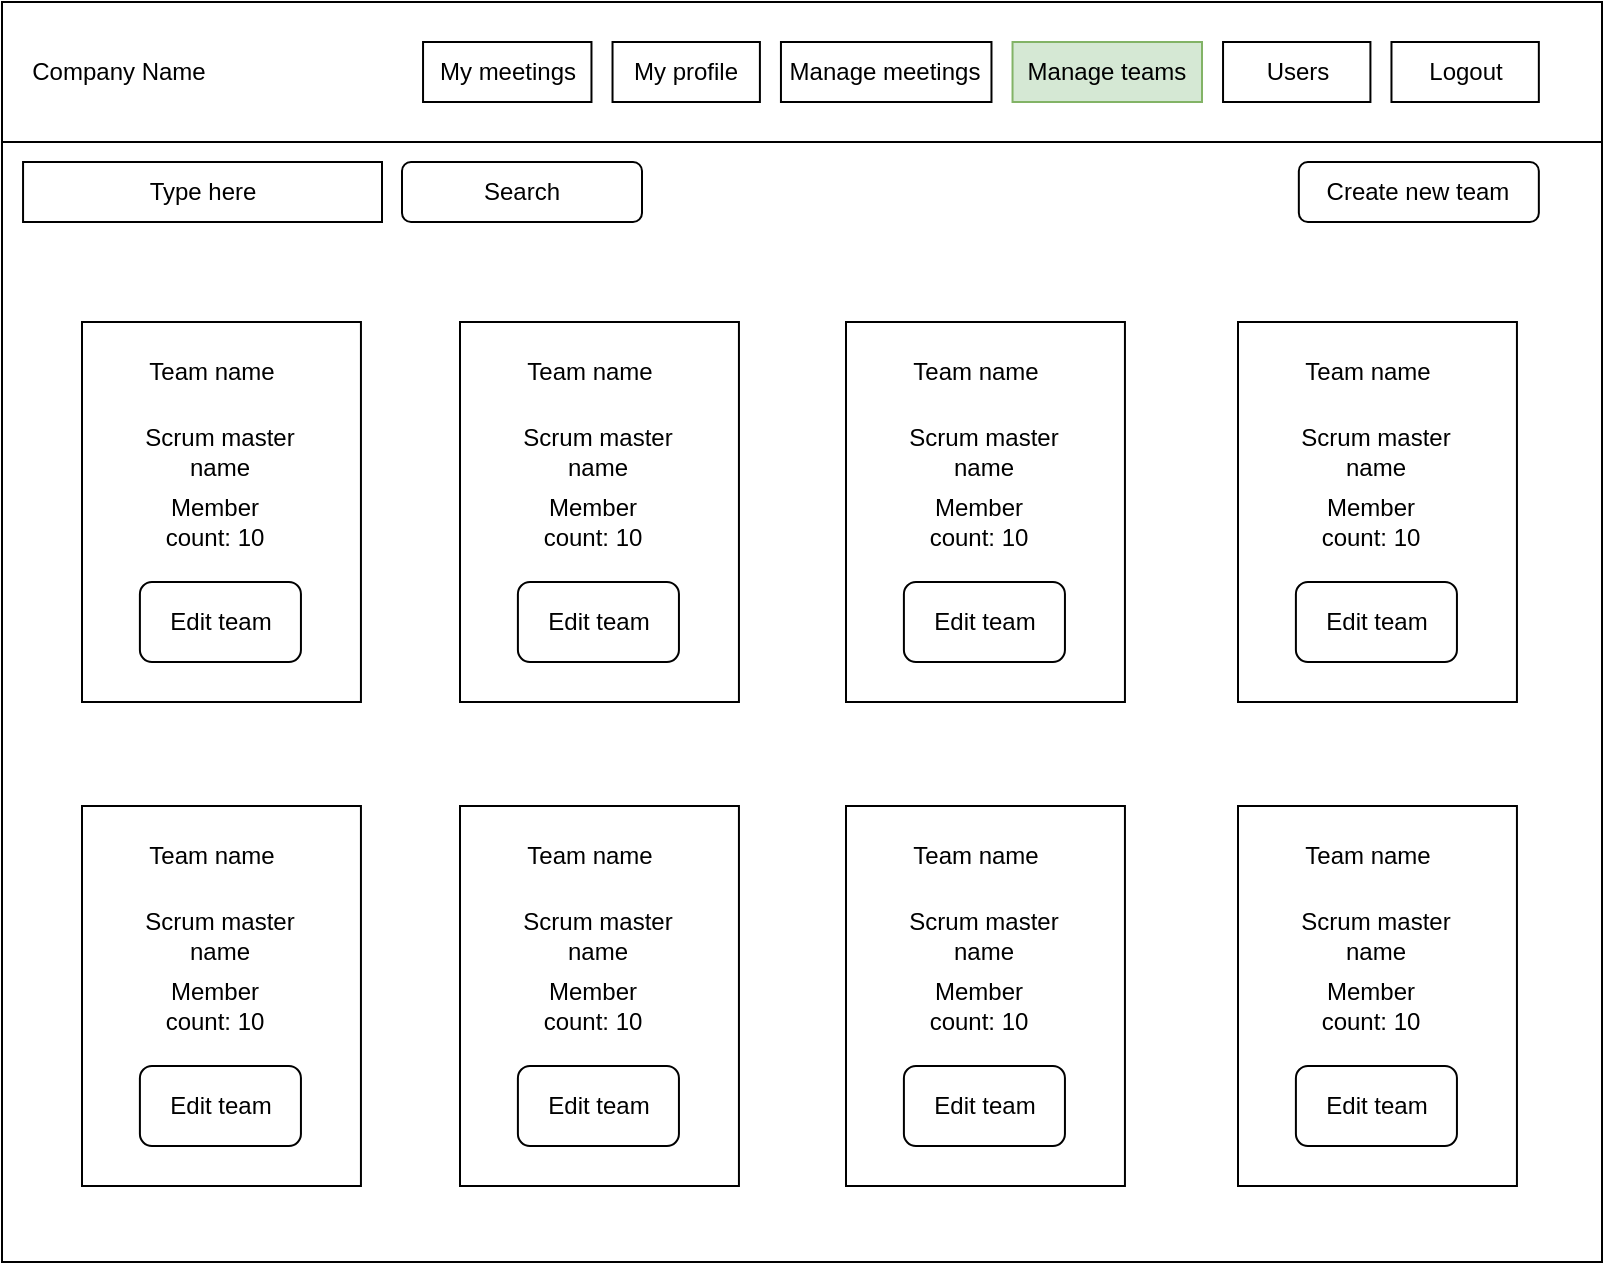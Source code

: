 <mxfile version="20.8.16" type="device"><diagram name="1 oldal" id="FB3wncmCKJRNohv_ZOHo"><mxGraphModel dx="1050" dy="621" grid="1" gridSize="10" guides="1" tooltips="1" connect="1" arrows="1" fold="1" page="1" pageScale="1" pageWidth="827" pageHeight="1169" math="0" shadow="0"><root><mxCell id="0"/><mxCell id="1" parent="0"/><mxCell id="Cbpl_uTx8jsl1utpEBUb-1" value="" style="rounded=0;whiteSpace=wrap;html=1;" vertex="1" parent="1"><mxGeometry width="800" height="630" as="geometry"/></mxCell><mxCell id="Cbpl_uTx8jsl1utpEBUb-2" value="" style="rounded=0;whiteSpace=wrap;html=1;" vertex="1" parent="1"><mxGeometry width="800" height="70" as="geometry"/></mxCell><mxCell id="Cbpl_uTx8jsl1utpEBUb-3" value="Company Name" style="text;html=1;strokeColor=none;fillColor=none;align=center;verticalAlign=middle;whiteSpace=wrap;rounded=0;" vertex="1" parent="1"><mxGeometry x="10.526" y="20" width="94.737" height="30" as="geometry"/></mxCell><mxCell id="Cbpl_uTx8jsl1utpEBUb-4" value="Logout" style="rounded=0;whiteSpace=wrap;html=1;" vertex="1" parent="1"><mxGeometry x="694.737" y="20" width="73.684" height="30" as="geometry"/></mxCell><mxCell id="Cbpl_uTx8jsl1utpEBUb-5" value="Users" style="rounded=0;whiteSpace=wrap;html=1;" vertex="1" parent="1"><mxGeometry x="610.526" y="20" width="73.684" height="30" as="geometry"/></mxCell><mxCell id="Cbpl_uTx8jsl1utpEBUb-6" value="Manage teams" style="rounded=0;whiteSpace=wrap;html=1;fillColor=#d5e8d4;strokeColor=#82b366;" vertex="1" parent="1"><mxGeometry x="505.263" y="20" width="94.737" height="30" as="geometry"/></mxCell><mxCell id="Cbpl_uTx8jsl1utpEBUb-7" value="Manage meetings" style="rounded=0;whiteSpace=wrap;html=1;" vertex="1" parent="1"><mxGeometry x="389.474" y="20" width="105.263" height="30" as="geometry"/></mxCell><mxCell id="Cbpl_uTx8jsl1utpEBUb-8" value="My profile" style="rounded=0;whiteSpace=wrap;html=1;" vertex="1" parent="1"><mxGeometry x="305.263" y="20" width="73.684" height="30" as="geometry"/></mxCell><mxCell id="Cbpl_uTx8jsl1utpEBUb-9" value="My meetings" style="rounded=0;whiteSpace=wrap;html=1;" vertex="1" parent="1"><mxGeometry x="210.526" y="20" width="84.211" height="30" as="geometry"/></mxCell><mxCell id="Cbpl_uTx8jsl1utpEBUb-10" value="Create new team" style="rounded=1;whiteSpace=wrap;html=1;" vertex="1" parent="1"><mxGeometry x="648.42" y="80" width="120" height="30" as="geometry"/></mxCell><mxCell id="Cbpl_uTx8jsl1utpEBUb-11" value="Type here" style="rounded=0;whiteSpace=wrap;html=1;" vertex="1" parent="1"><mxGeometry x="10.53" y="80" width="179.47" height="30" as="geometry"/></mxCell><mxCell id="Cbpl_uTx8jsl1utpEBUb-12" value="Search" style="rounded=1;whiteSpace=wrap;html=1;" vertex="1" parent="1"><mxGeometry x="200" y="80" width="120" height="30" as="geometry"/></mxCell><mxCell id="Cbpl_uTx8jsl1utpEBUb-19" value="" style="group" vertex="1" connectable="0" parent="1"><mxGeometry x="40" y="160" width="139.47" height="190" as="geometry"/></mxCell><mxCell id="Cbpl_uTx8jsl1utpEBUb-13" value="" style="rounded=0;whiteSpace=wrap;html=1;" vertex="1" parent="Cbpl_uTx8jsl1utpEBUb-19"><mxGeometry width="139.47" height="190" as="geometry"/></mxCell><mxCell id="Cbpl_uTx8jsl1utpEBUb-14" value="Team name" style="text;html=1;strokeColor=none;fillColor=none;align=center;verticalAlign=middle;whiteSpace=wrap;rounded=0;" vertex="1" parent="Cbpl_uTx8jsl1utpEBUb-19"><mxGeometry x="9.47" y="10" width="112.11" height="30" as="geometry"/></mxCell><mxCell id="Cbpl_uTx8jsl1utpEBUb-15" value="Scrum master name" style="text;html=1;strokeColor=none;fillColor=none;align=center;verticalAlign=middle;whiteSpace=wrap;rounded=0;" vertex="1" parent="Cbpl_uTx8jsl1utpEBUb-19"><mxGeometry x="14.21" y="50" width="110" height="30" as="geometry"/></mxCell><mxCell id="Cbpl_uTx8jsl1utpEBUb-17" value="Member count: 10" style="text;html=1;strokeColor=none;fillColor=none;align=center;verticalAlign=middle;whiteSpace=wrap;rounded=0;" vertex="1" parent="Cbpl_uTx8jsl1utpEBUb-19"><mxGeometry x="34.21" y="85" width="64.74" height="30" as="geometry"/></mxCell><mxCell id="Cbpl_uTx8jsl1utpEBUb-18" value="Edit team" style="rounded=1;whiteSpace=wrap;html=1;" vertex="1" parent="Cbpl_uTx8jsl1utpEBUb-19"><mxGeometry x="28.95" y="130" width="80.52" height="40" as="geometry"/></mxCell><mxCell id="Cbpl_uTx8jsl1utpEBUb-20" value="" style="group" vertex="1" connectable="0" parent="1"><mxGeometry x="229" y="160" width="139.47" height="190" as="geometry"/></mxCell><mxCell id="Cbpl_uTx8jsl1utpEBUb-21" value="" style="rounded=0;whiteSpace=wrap;html=1;" vertex="1" parent="Cbpl_uTx8jsl1utpEBUb-20"><mxGeometry width="139.47" height="190" as="geometry"/></mxCell><mxCell id="Cbpl_uTx8jsl1utpEBUb-22" value="Team name" style="text;html=1;strokeColor=none;fillColor=none;align=center;verticalAlign=middle;whiteSpace=wrap;rounded=0;" vertex="1" parent="Cbpl_uTx8jsl1utpEBUb-20"><mxGeometry x="9.47" y="10" width="112.11" height="30" as="geometry"/></mxCell><mxCell id="Cbpl_uTx8jsl1utpEBUb-23" value="Scrum master name" style="text;html=1;strokeColor=none;fillColor=none;align=center;verticalAlign=middle;whiteSpace=wrap;rounded=0;" vertex="1" parent="Cbpl_uTx8jsl1utpEBUb-20"><mxGeometry x="14.21" y="50" width="110" height="30" as="geometry"/></mxCell><mxCell id="Cbpl_uTx8jsl1utpEBUb-24" value="Member count: 10" style="text;html=1;strokeColor=none;fillColor=none;align=center;verticalAlign=middle;whiteSpace=wrap;rounded=0;" vertex="1" parent="Cbpl_uTx8jsl1utpEBUb-20"><mxGeometry x="34.21" y="85" width="64.74" height="30" as="geometry"/></mxCell><mxCell id="Cbpl_uTx8jsl1utpEBUb-25" value="Edit team" style="rounded=1;whiteSpace=wrap;html=1;" vertex="1" parent="Cbpl_uTx8jsl1utpEBUb-20"><mxGeometry x="28.95" y="130" width="80.52" height="40" as="geometry"/></mxCell><mxCell id="Cbpl_uTx8jsl1utpEBUb-26" value="" style="group" vertex="1" connectable="0" parent="1"><mxGeometry x="422" y="160" width="139.47" height="190" as="geometry"/></mxCell><mxCell id="Cbpl_uTx8jsl1utpEBUb-27" value="" style="rounded=0;whiteSpace=wrap;html=1;" vertex="1" parent="Cbpl_uTx8jsl1utpEBUb-26"><mxGeometry width="139.47" height="190" as="geometry"/></mxCell><mxCell id="Cbpl_uTx8jsl1utpEBUb-28" value="Team name" style="text;html=1;strokeColor=none;fillColor=none;align=center;verticalAlign=middle;whiteSpace=wrap;rounded=0;" vertex="1" parent="Cbpl_uTx8jsl1utpEBUb-26"><mxGeometry x="9.47" y="10" width="112.11" height="30" as="geometry"/></mxCell><mxCell id="Cbpl_uTx8jsl1utpEBUb-29" value="Scrum master name" style="text;html=1;strokeColor=none;fillColor=none;align=center;verticalAlign=middle;whiteSpace=wrap;rounded=0;" vertex="1" parent="Cbpl_uTx8jsl1utpEBUb-26"><mxGeometry x="14.21" y="50" width="110" height="30" as="geometry"/></mxCell><mxCell id="Cbpl_uTx8jsl1utpEBUb-30" value="Member count: 10" style="text;html=1;strokeColor=none;fillColor=none;align=center;verticalAlign=middle;whiteSpace=wrap;rounded=0;" vertex="1" parent="Cbpl_uTx8jsl1utpEBUb-26"><mxGeometry x="34.21" y="85" width="64.74" height="30" as="geometry"/></mxCell><mxCell id="Cbpl_uTx8jsl1utpEBUb-31" value="Edit team" style="rounded=1;whiteSpace=wrap;html=1;" vertex="1" parent="Cbpl_uTx8jsl1utpEBUb-26"><mxGeometry x="28.95" y="130" width="80.52" height="40" as="geometry"/></mxCell><mxCell id="Cbpl_uTx8jsl1utpEBUb-33" value="" style="group" vertex="1" connectable="0" parent="1"><mxGeometry x="618" y="160" width="139.47" height="190" as="geometry"/></mxCell><mxCell id="Cbpl_uTx8jsl1utpEBUb-34" value="" style="rounded=0;whiteSpace=wrap;html=1;" vertex="1" parent="Cbpl_uTx8jsl1utpEBUb-33"><mxGeometry width="139.47" height="190" as="geometry"/></mxCell><mxCell id="Cbpl_uTx8jsl1utpEBUb-35" value="Team name" style="text;html=1;strokeColor=none;fillColor=none;align=center;verticalAlign=middle;whiteSpace=wrap;rounded=0;" vertex="1" parent="Cbpl_uTx8jsl1utpEBUb-33"><mxGeometry x="9.47" y="10" width="112.11" height="30" as="geometry"/></mxCell><mxCell id="Cbpl_uTx8jsl1utpEBUb-36" value="Scrum master name" style="text;html=1;strokeColor=none;fillColor=none;align=center;verticalAlign=middle;whiteSpace=wrap;rounded=0;" vertex="1" parent="Cbpl_uTx8jsl1utpEBUb-33"><mxGeometry x="14.21" y="50" width="110" height="30" as="geometry"/></mxCell><mxCell id="Cbpl_uTx8jsl1utpEBUb-37" value="Member count: 10" style="text;html=1;strokeColor=none;fillColor=none;align=center;verticalAlign=middle;whiteSpace=wrap;rounded=0;" vertex="1" parent="Cbpl_uTx8jsl1utpEBUb-33"><mxGeometry x="34.21" y="85" width="64.74" height="30" as="geometry"/></mxCell><mxCell id="Cbpl_uTx8jsl1utpEBUb-38" value="Edit team" style="rounded=1;whiteSpace=wrap;html=1;" vertex="1" parent="Cbpl_uTx8jsl1utpEBUb-33"><mxGeometry x="28.95" y="130" width="80.52" height="40" as="geometry"/></mxCell><mxCell id="Cbpl_uTx8jsl1utpEBUb-39" value="" style="group" vertex="1" connectable="0" parent="1"><mxGeometry x="40" y="402" width="139.47" height="190" as="geometry"/></mxCell><mxCell id="Cbpl_uTx8jsl1utpEBUb-40" value="" style="rounded=0;whiteSpace=wrap;html=1;" vertex="1" parent="Cbpl_uTx8jsl1utpEBUb-39"><mxGeometry width="139.47" height="190" as="geometry"/></mxCell><mxCell id="Cbpl_uTx8jsl1utpEBUb-41" value="Team name" style="text;html=1;strokeColor=none;fillColor=none;align=center;verticalAlign=middle;whiteSpace=wrap;rounded=0;" vertex="1" parent="Cbpl_uTx8jsl1utpEBUb-39"><mxGeometry x="9.47" y="10" width="112.11" height="30" as="geometry"/></mxCell><mxCell id="Cbpl_uTx8jsl1utpEBUb-42" value="Scrum master name" style="text;html=1;strokeColor=none;fillColor=none;align=center;verticalAlign=middle;whiteSpace=wrap;rounded=0;" vertex="1" parent="Cbpl_uTx8jsl1utpEBUb-39"><mxGeometry x="14.21" y="50" width="110" height="30" as="geometry"/></mxCell><mxCell id="Cbpl_uTx8jsl1utpEBUb-43" value="Member count: 10" style="text;html=1;strokeColor=none;fillColor=none;align=center;verticalAlign=middle;whiteSpace=wrap;rounded=0;" vertex="1" parent="Cbpl_uTx8jsl1utpEBUb-39"><mxGeometry x="34.21" y="85" width="64.74" height="30" as="geometry"/></mxCell><mxCell id="Cbpl_uTx8jsl1utpEBUb-44" value="Edit team" style="rounded=1;whiteSpace=wrap;html=1;" vertex="1" parent="Cbpl_uTx8jsl1utpEBUb-39"><mxGeometry x="28.95" y="130" width="80.52" height="40" as="geometry"/></mxCell><mxCell id="Cbpl_uTx8jsl1utpEBUb-45" value="" style="group" vertex="1" connectable="0" parent="1"><mxGeometry x="229" y="402" width="139.47" height="190" as="geometry"/></mxCell><mxCell id="Cbpl_uTx8jsl1utpEBUb-46" value="" style="rounded=0;whiteSpace=wrap;html=1;" vertex="1" parent="Cbpl_uTx8jsl1utpEBUb-45"><mxGeometry width="139.47" height="190" as="geometry"/></mxCell><mxCell id="Cbpl_uTx8jsl1utpEBUb-47" value="Team name" style="text;html=1;strokeColor=none;fillColor=none;align=center;verticalAlign=middle;whiteSpace=wrap;rounded=0;" vertex="1" parent="Cbpl_uTx8jsl1utpEBUb-45"><mxGeometry x="9.47" y="10" width="112.11" height="30" as="geometry"/></mxCell><mxCell id="Cbpl_uTx8jsl1utpEBUb-48" value="Scrum master name" style="text;html=1;strokeColor=none;fillColor=none;align=center;verticalAlign=middle;whiteSpace=wrap;rounded=0;" vertex="1" parent="Cbpl_uTx8jsl1utpEBUb-45"><mxGeometry x="14.21" y="50" width="110" height="30" as="geometry"/></mxCell><mxCell id="Cbpl_uTx8jsl1utpEBUb-49" value="Member count: 10" style="text;html=1;strokeColor=none;fillColor=none;align=center;verticalAlign=middle;whiteSpace=wrap;rounded=0;" vertex="1" parent="Cbpl_uTx8jsl1utpEBUb-45"><mxGeometry x="34.21" y="85" width="64.74" height="30" as="geometry"/></mxCell><mxCell id="Cbpl_uTx8jsl1utpEBUb-50" value="Edit team" style="rounded=1;whiteSpace=wrap;html=1;" vertex="1" parent="Cbpl_uTx8jsl1utpEBUb-45"><mxGeometry x="28.95" y="130" width="80.52" height="40" as="geometry"/></mxCell><mxCell id="Cbpl_uTx8jsl1utpEBUb-51" value="" style="group" vertex="1" connectable="0" parent="1"><mxGeometry x="422" y="402" width="139.47" height="190" as="geometry"/></mxCell><mxCell id="Cbpl_uTx8jsl1utpEBUb-52" value="" style="rounded=0;whiteSpace=wrap;html=1;" vertex="1" parent="Cbpl_uTx8jsl1utpEBUb-51"><mxGeometry width="139.47" height="190" as="geometry"/></mxCell><mxCell id="Cbpl_uTx8jsl1utpEBUb-53" value="Team name" style="text;html=1;strokeColor=none;fillColor=none;align=center;verticalAlign=middle;whiteSpace=wrap;rounded=0;" vertex="1" parent="Cbpl_uTx8jsl1utpEBUb-51"><mxGeometry x="9.47" y="10" width="112.11" height="30" as="geometry"/></mxCell><mxCell id="Cbpl_uTx8jsl1utpEBUb-54" value="Scrum master name" style="text;html=1;strokeColor=none;fillColor=none;align=center;verticalAlign=middle;whiteSpace=wrap;rounded=0;" vertex="1" parent="Cbpl_uTx8jsl1utpEBUb-51"><mxGeometry x="14.21" y="50" width="110" height="30" as="geometry"/></mxCell><mxCell id="Cbpl_uTx8jsl1utpEBUb-55" value="Member count: 10" style="text;html=1;strokeColor=none;fillColor=none;align=center;verticalAlign=middle;whiteSpace=wrap;rounded=0;" vertex="1" parent="Cbpl_uTx8jsl1utpEBUb-51"><mxGeometry x="34.21" y="85" width="64.74" height="30" as="geometry"/></mxCell><mxCell id="Cbpl_uTx8jsl1utpEBUb-56" value="Edit team" style="rounded=1;whiteSpace=wrap;html=1;" vertex="1" parent="Cbpl_uTx8jsl1utpEBUb-51"><mxGeometry x="28.95" y="130" width="80.52" height="40" as="geometry"/></mxCell><mxCell id="Cbpl_uTx8jsl1utpEBUb-57" value="" style="group" vertex="1" connectable="0" parent="1"><mxGeometry x="618" y="402" width="139.47" height="190" as="geometry"/></mxCell><mxCell id="Cbpl_uTx8jsl1utpEBUb-58" value="" style="rounded=0;whiteSpace=wrap;html=1;" vertex="1" parent="Cbpl_uTx8jsl1utpEBUb-57"><mxGeometry width="139.47" height="190" as="geometry"/></mxCell><mxCell id="Cbpl_uTx8jsl1utpEBUb-59" value="Team name" style="text;html=1;strokeColor=none;fillColor=none;align=center;verticalAlign=middle;whiteSpace=wrap;rounded=0;" vertex="1" parent="Cbpl_uTx8jsl1utpEBUb-57"><mxGeometry x="9.47" y="10" width="112.11" height="30" as="geometry"/></mxCell><mxCell id="Cbpl_uTx8jsl1utpEBUb-60" value="Scrum master name" style="text;html=1;strokeColor=none;fillColor=none;align=center;verticalAlign=middle;whiteSpace=wrap;rounded=0;" vertex="1" parent="Cbpl_uTx8jsl1utpEBUb-57"><mxGeometry x="14.21" y="50" width="110" height="30" as="geometry"/></mxCell><mxCell id="Cbpl_uTx8jsl1utpEBUb-61" value="Member count: 10" style="text;html=1;strokeColor=none;fillColor=none;align=center;verticalAlign=middle;whiteSpace=wrap;rounded=0;" vertex="1" parent="Cbpl_uTx8jsl1utpEBUb-57"><mxGeometry x="34.21" y="85" width="64.74" height="30" as="geometry"/></mxCell><mxCell id="Cbpl_uTx8jsl1utpEBUb-62" value="Edit team" style="rounded=1;whiteSpace=wrap;html=1;" vertex="1" parent="Cbpl_uTx8jsl1utpEBUb-57"><mxGeometry x="28.95" y="130" width="80.52" height="40" as="geometry"/></mxCell></root></mxGraphModel></diagram></mxfile>